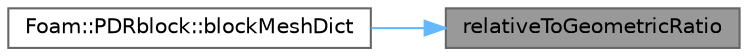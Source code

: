 digraph "relativeToGeometricRatio"
{
 // LATEX_PDF_SIZE
  bgcolor="transparent";
  edge [fontname=Helvetica,fontsize=10,labelfontname=Helvetica,labelfontsize=10];
  node [fontname=Helvetica,fontsize=10,shape=box,height=0.2,width=0.4];
  rankdir="RL";
  Node1 [id="Node000001",label="relativeToGeometricRatio",height=0.2,width=0.4,color="gray40", fillcolor="grey60", style="filled", fontcolor="black",tooltip=" "];
  Node1 -> Node2 [id="edge1_Node000001_Node000002",dir="back",color="steelblue1",style="solid",tooltip=" "];
  Node2 [id="Node000002",label="Foam::PDRblock::blockMeshDict",height=0.2,width=0.4,color="grey40", fillcolor="white", style="filled",URL="$classFoam_1_1PDRblock.html#a5ab13e10d3ff4fe6e0e51d68ef2785cf",tooltip=" "];
}
